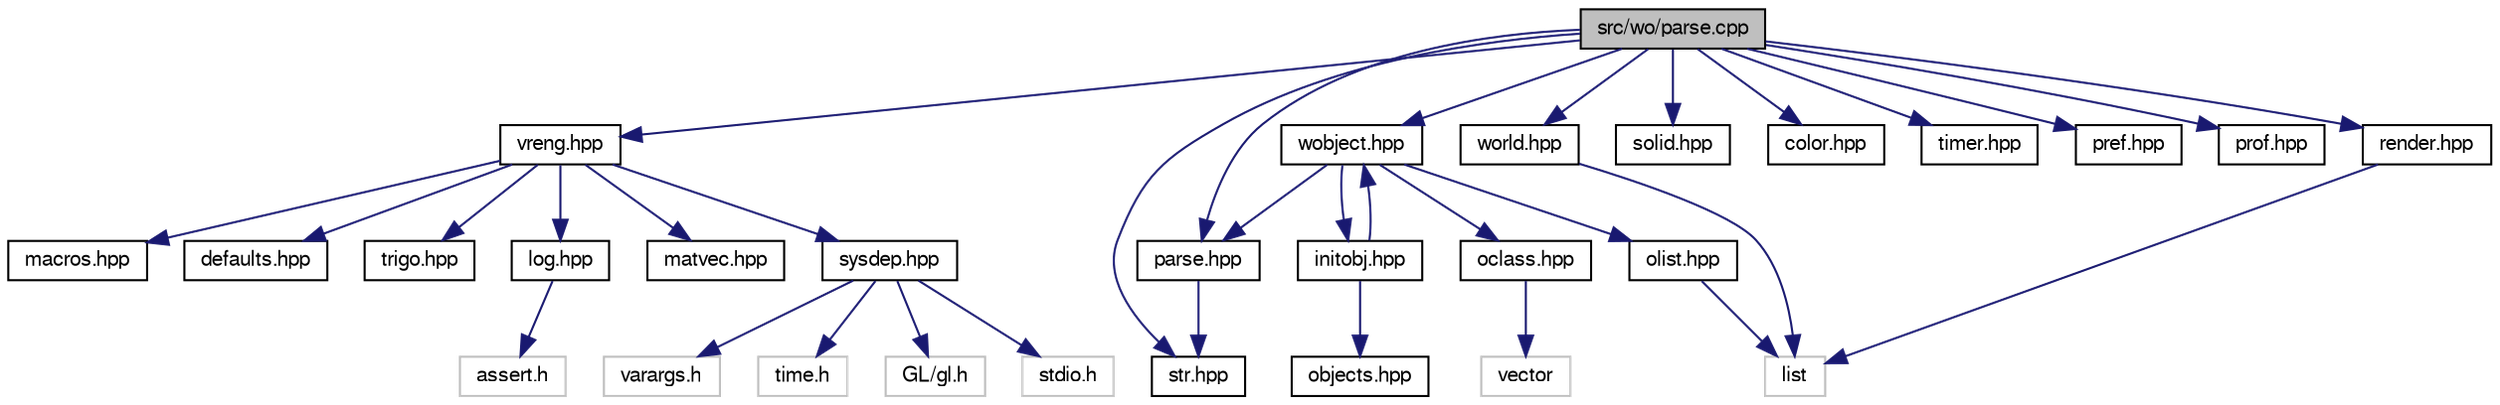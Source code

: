 digraph "src/wo/parse.cpp"
{
 // LATEX_PDF_SIZE
  bgcolor="transparent";
  edge [fontname="FreeSans",fontsize="10",labelfontname="FreeSans",labelfontsize="10"];
  node [fontname="FreeSans",fontsize="10",shape=record];
  Node1 [label="src/wo/parse.cpp",height=0.2,width=0.4,color="black", fillcolor="grey75", style="filled", fontcolor="black",tooltip=" "];
  Node1 -> Node2 [color="midnightblue",fontsize="10",style="solid",fontname="FreeSans"];
  Node2 [label="vreng.hpp",height=0.2,width=0.4,color="black",URL="$a00143.html",tooltip=" "];
  Node2 -> Node3 [color="midnightblue",fontsize="10",style="solid",fontname="FreeSans"];
  Node3 [label="sysdep.hpp",height=0.2,width=0.4,color="black",URL="$a00182.html",tooltip=" "];
  Node3 -> Node4 [color="midnightblue",fontsize="10",style="solid",fontname="FreeSans"];
  Node4 [label="stdio.h",height=0.2,width=0.4,color="grey75",tooltip=" "];
  Node3 -> Node5 [color="midnightblue",fontsize="10",style="solid",fontname="FreeSans"];
  Node5 [label="varargs.h",height=0.2,width=0.4,color="grey75",tooltip=" "];
  Node3 -> Node6 [color="midnightblue",fontsize="10",style="solid",fontname="FreeSans"];
  Node6 [label="time.h",height=0.2,width=0.4,color="grey75",tooltip=" "];
  Node3 -> Node7 [color="midnightblue",fontsize="10",style="solid",fontname="FreeSans"];
  Node7 [label="GL/gl.h",height=0.2,width=0.4,color="grey75",tooltip=" "];
  Node2 -> Node8 [color="midnightblue",fontsize="10",style="solid",fontname="FreeSans"];
  Node8 [label="macros.hpp",height=0.2,width=0.4,color="black",URL="$a00047.html",tooltip=" "];
  Node2 -> Node9 [color="midnightblue",fontsize="10",style="solid",fontname="FreeSans"];
  Node9 [label="defaults.hpp",height=0.2,width=0.4,color="black",URL="$a00014.html",tooltip=" "];
  Node2 -> Node10 [color="midnightblue",fontsize="10",style="solid",fontname="FreeSans"];
  Node10 [label="trigo.hpp",height=0.2,width=0.4,color="black",URL="$a00119.html",tooltip=" "];
  Node2 -> Node11 [color="midnightblue",fontsize="10",style="solid",fontname="FreeSans"];
  Node11 [label="log.hpp",height=0.2,width=0.4,color="black",URL="$a00044.html",tooltip=" "];
  Node11 -> Node12 [color="midnightblue",fontsize="10",style="solid",fontname="FreeSans"];
  Node12 [label="assert.h",height=0.2,width=0.4,color="grey75",tooltip=" "];
  Node2 -> Node13 [color="midnightblue",fontsize="10",style="solid",fontname="FreeSans"];
  Node13 [label="matvec.hpp",height=0.2,width=0.4,color="black",URL="$a00053.html",tooltip=" "];
  Node1 -> Node14 [color="midnightblue",fontsize="10",style="solid",fontname="FreeSans"];
  Node14 [label="parse.hpp",height=0.2,width=0.4,color="black",URL="$a00638.html",tooltip=" "];
  Node14 -> Node15 [color="midnightblue",fontsize="10",style="solid",fontname="FreeSans"];
  Node15 [label="str.hpp",height=0.2,width=0.4,color="black",URL="$a00179.html",tooltip=" "];
  Node1 -> Node16 [color="midnightblue",fontsize="10",style="solid",fontname="FreeSans"];
  Node16 [label="wobject.hpp",height=0.2,width=0.4,color="black",URL="$a00866.html",tooltip=" "];
  Node16 -> Node17 [color="midnightblue",fontsize="10",style="solid",fontname="FreeSans"];
  Node17 [label="oclass.hpp",height=0.2,width=0.4,color="black",URL="$a00626.html",tooltip=" "];
  Node17 -> Node18 [color="midnightblue",fontsize="10",style="solid",fontname="FreeSans"];
  Node18 [label="vector",height=0.2,width=0.4,color="grey75",tooltip=" "];
  Node16 -> Node19 [color="midnightblue",fontsize="10",style="solid",fontname="FreeSans"];
  Node19 [label="olist.hpp",height=0.2,width=0.4,color="black",URL="$a00632.html",tooltip=" "];
  Node19 -> Node20 [color="midnightblue",fontsize="10",style="solid",fontname="FreeSans"];
  Node20 [label="list",height=0.2,width=0.4,color="grey75",tooltip=" "];
  Node16 -> Node14 [color="midnightblue",fontsize="10",style="solid",fontname="FreeSans"];
  Node16 -> Node21 [color="midnightblue",fontsize="10",style="solid",fontname="FreeSans"];
  Node21 [label="initobj.hpp",height=0.2,width=0.4,color="black",URL="$a00554.html",tooltip=" "];
  Node21 -> Node22 [color="midnightblue",fontsize="10",style="solid",fontname="FreeSans"];
  Node22 [label="objects.hpp",height=0.2,width=0.4,color="black",URL="$a00620.html",tooltip=" "];
  Node21 -> Node16 [color="midnightblue",fontsize="10",style="solid",fontname="FreeSans"];
  Node1 -> Node23 [color="midnightblue",fontsize="10",style="solid",fontname="FreeSans"];
  Node23 [label="world.hpp",height=0.2,width=0.4,color="black",URL="$a00149.html",tooltip=" "];
  Node23 -> Node20 [color="midnightblue",fontsize="10",style="solid",fontname="FreeSans"];
  Node1 -> Node24 [color="midnightblue",fontsize="10",style="solid",fontname="FreeSans"];
  Node24 [label="solid.hpp",height=0.2,width=0.4,color="black",URL="$a00998.html",tooltip=" "];
  Node1 -> Node25 [color="midnightblue",fontsize="10",style="solid",fontname="FreeSans"];
  Node25 [label="color.hpp",height=0.2,width=0.4,color="black",URL="$a00011.html",tooltip=" "];
  Node1 -> Node26 [color="midnightblue",fontsize="10",style="solid",fontname="FreeSans"];
  Node26 [label="timer.hpp",height=0.2,width=0.4,color="black",URL="$a00113.html",tooltip=" "];
  Node1 -> Node27 [color="midnightblue",fontsize="10",style="solid",fontname="FreeSans"];
  Node27 [label="pref.hpp",height=0.2,width=0.4,color="black",URL="$a00065.html",tooltip=" "];
  Node1 -> Node28 [color="midnightblue",fontsize="10",style="solid",fontname="FreeSans"];
  Node28 [label="prof.hpp",height=0.2,width=0.4,color="black",URL="$a00071.html",tooltip=" "];
  Node1 -> Node29 [color="midnightblue",fontsize="10",style="solid",fontname="FreeSans"];
  Node29 [label="render.hpp",height=0.2,width=0.4,color="black",URL="$a00992.html",tooltip=" "];
  Node29 -> Node20 [color="midnightblue",fontsize="10",style="solid",fontname="FreeSans"];
  Node1 -> Node15 [color="midnightblue",fontsize="10",style="solid",fontname="FreeSans"];
}
